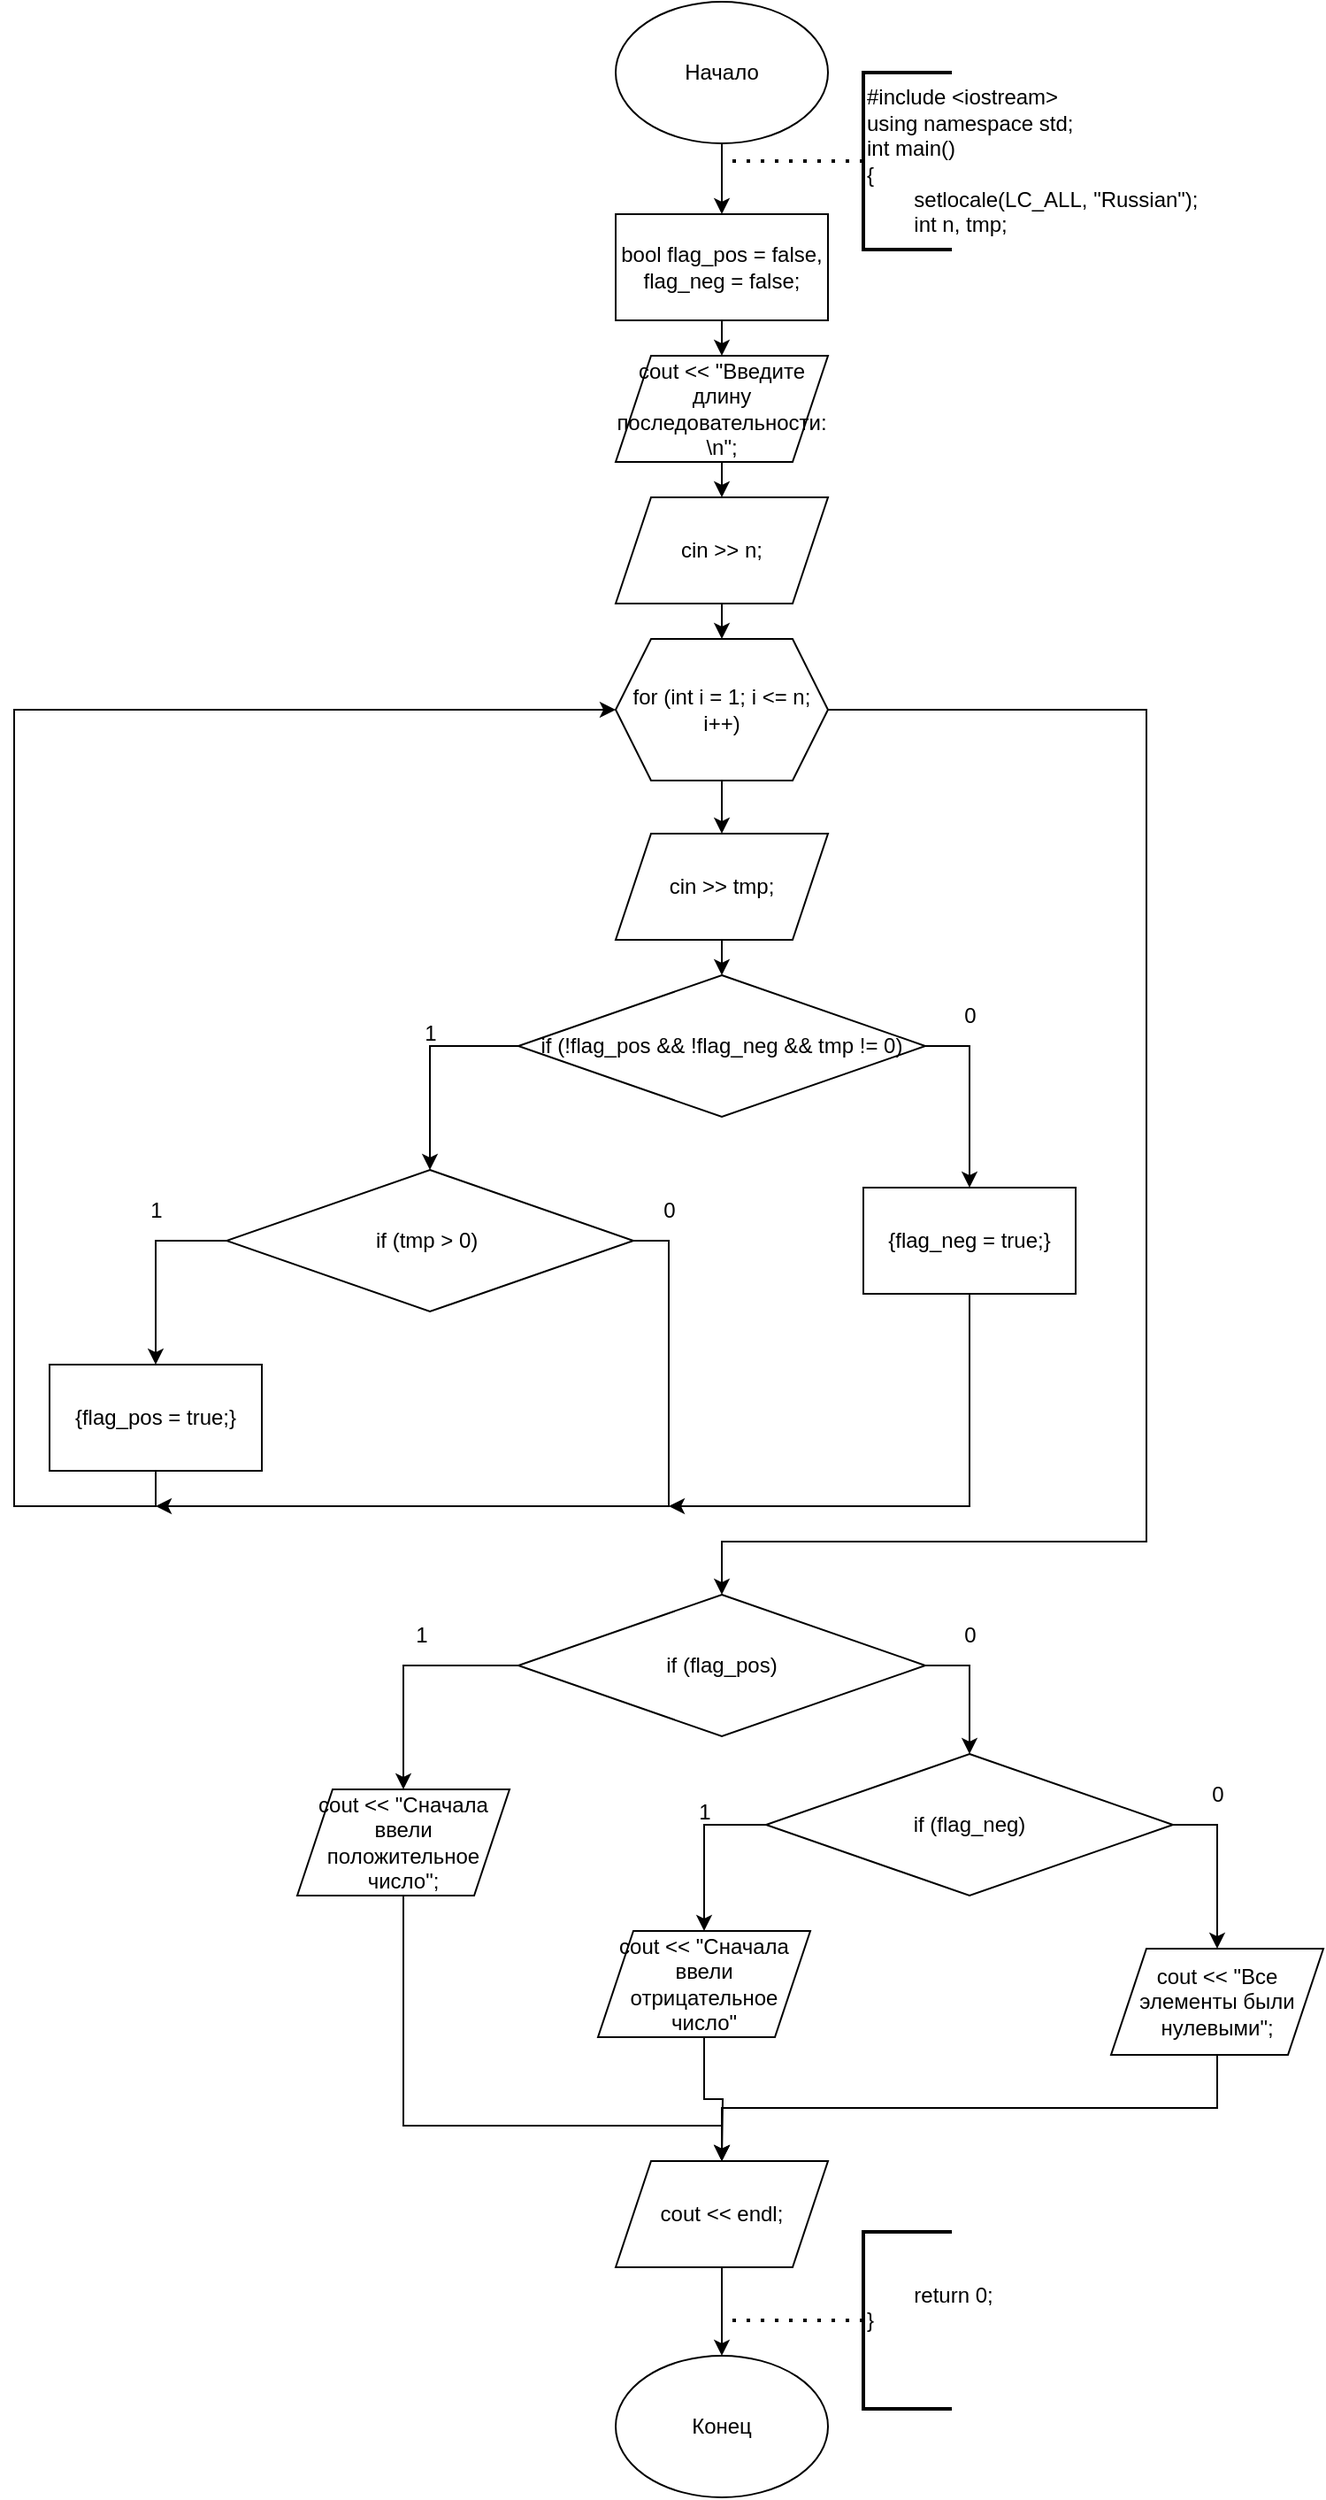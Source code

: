 <mxfile version="24.7.17">
  <diagram name="Страница — 1" id="kYXAjykHZ7thILa3HCrF">
    <mxGraphModel dx="1614" dy="1392" grid="1" gridSize="10" guides="1" tooltips="1" connect="1" arrows="1" fold="1" page="1" pageScale="1" pageWidth="827" pageHeight="1169" math="0" shadow="0">
      <root>
        <mxCell id="0" />
        <mxCell id="1" parent="0" />
        <mxCell id="JEXxJmJUqQq23T9oJtIg-4" style="edgeStyle=orthogonalEdgeStyle;rounded=0;orthogonalLoop=1;jettySize=auto;html=1;exitX=0.5;exitY=1;exitDx=0;exitDy=0;entryX=0.5;entryY=0;entryDx=0;entryDy=0;" edge="1" parent="1" source="JEXxJmJUqQq23T9oJtIg-2" target="JEXxJmJUqQq23T9oJtIg-3">
          <mxGeometry relative="1" as="geometry" />
        </mxCell>
        <mxCell id="JEXxJmJUqQq23T9oJtIg-2" value="Начало" style="ellipse;whiteSpace=wrap;html=1;" vertex="1" parent="1">
          <mxGeometry x="180" y="40" width="120" height="80" as="geometry" />
        </mxCell>
        <mxCell id="JEXxJmJUqQq23T9oJtIg-9" style="edgeStyle=orthogonalEdgeStyle;rounded=0;orthogonalLoop=1;jettySize=auto;html=1;exitX=0.5;exitY=1;exitDx=0;exitDy=0;entryX=0.5;entryY=0;entryDx=0;entryDy=0;" edge="1" parent="1" source="JEXxJmJUqQq23T9oJtIg-3" target="JEXxJmJUqQq23T9oJtIg-8">
          <mxGeometry relative="1" as="geometry" />
        </mxCell>
        <mxCell id="JEXxJmJUqQq23T9oJtIg-3" value="bool flag_pos = false, flag_neg = false;" style="rounded=0;whiteSpace=wrap;html=1;" vertex="1" parent="1">
          <mxGeometry x="180" y="160" width="120" height="60" as="geometry" />
        </mxCell>
        <mxCell id="JEXxJmJUqQq23T9oJtIg-6" value="&lt;div&gt;#include &amp;lt;iostream&amp;gt;&lt;/div&gt;&lt;div&gt;using namespace std;&lt;/div&gt;&lt;div&gt;int main()&lt;/div&gt;&lt;div&gt;{&lt;/div&gt;&lt;div&gt;&lt;span style=&quot;white-space-collapse: collapse;&quot;&gt;&lt;span style=&quot;white-space-collapse: preserve;&quot;&gt;&#x9;&lt;/span&gt;setlocale(LC_ALL, &quot;Russian&quot;);&lt;/span&gt;&lt;/div&gt;&lt;div&gt;&lt;span style=&quot;white-space-collapse: collapse;&quot;&gt;&lt;span style=&quot;white-space-collapse: preserve;&quot;&gt;&#x9;&lt;/span&gt;int n, tmp;&lt;/span&gt;&lt;/div&gt;" style="strokeWidth=2;html=1;shape=mxgraph.flowchart.annotation_1;align=left;pointerEvents=1;" vertex="1" parent="1">
          <mxGeometry x="320" y="80" width="50" height="100" as="geometry" />
        </mxCell>
        <mxCell id="JEXxJmJUqQq23T9oJtIg-7" value="" style="endArrow=none;dashed=1;html=1;dashPattern=1 3;strokeWidth=2;rounded=0;" edge="1" parent="1" source="JEXxJmJUqQq23T9oJtIg-6">
          <mxGeometry width="50" height="50" relative="1" as="geometry">
            <mxPoint x="240" y="350" as="sourcePoint" />
            <mxPoint x="240" y="130" as="targetPoint" />
          </mxGeometry>
        </mxCell>
        <mxCell id="JEXxJmJUqQq23T9oJtIg-11" style="edgeStyle=orthogonalEdgeStyle;rounded=0;orthogonalLoop=1;jettySize=auto;html=1;exitX=0.5;exitY=1;exitDx=0;exitDy=0;entryX=0.5;entryY=0;entryDx=0;entryDy=0;" edge="1" parent="1" source="JEXxJmJUqQq23T9oJtIg-8" target="JEXxJmJUqQq23T9oJtIg-10">
          <mxGeometry relative="1" as="geometry" />
        </mxCell>
        <mxCell id="JEXxJmJUqQq23T9oJtIg-8" value="cout &amp;lt;&amp;lt; &quot;Введите длину последовательности: \n&quot;;" style="shape=parallelogram;perimeter=parallelogramPerimeter;whiteSpace=wrap;html=1;fixedSize=1;" vertex="1" parent="1">
          <mxGeometry x="180" y="240" width="120" height="60" as="geometry" />
        </mxCell>
        <mxCell id="JEXxJmJUqQq23T9oJtIg-13" style="edgeStyle=orthogonalEdgeStyle;rounded=0;orthogonalLoop=1;jettySize=auto;html=1;exitX=0.5;exitY=1;exitDx=0;exitDy=0;entryX=0.5;entryY=0;entryDx=0;entryDy=0;" edge="1" parent="1" source="JEXxJmJUqQq23T9oJtIg-10" target="JEXxJmJUqQq23T9oJtIg-12">
          <mxGeometry relative="1" as="geometry" />
        </mxCell>
        <mxCell id="JEXxJmJUqQq23T9oJtIg-10" value="cin &amp;gt;&amp;gt; n;" style="shape=parallelogram;perimeter=parallelogramPerimeter;whiteSpace=wrap;html=1;fixedSize=1;" vertex="1" parent="1">
          <mxGeometry x="180" y="320" width="120" height="60" as="geometry" />
        </mxCell>
        <mxCell id="JEXxJmJUqQq23T9oJtIg-15" style="edgeStyle=orthogonalEdgeStyle;rounded=0;orthogonalLoop=1;jettySize=auto;html=1;exitX=0.5;exitY=1;exitDx=0;exitDy=0;entryX=0.5;entryY=0;entryDx=0;entryDy=0;" edge="1" parent="1" source="JEXxJmJUqQq23T9oJtIg-12" target="JEXxJmJUqQq23T9oJtIg-14">
          <mxGeometry relative="1" as="geometry" />
        </mxCell>
        <mxCell id="JEXxJmJUqQq23T9oJtIg-33" style="edgeStyle=orthogonalEdgeStyle;rounded=0;orthogonalLoop=1;jettySize=auto;html=1;exitX=1;exitY=0.5;exitDx=0;exitDy=0;" edge="1" parent="1" source="JEXxJmJUqQq23T9oJtIg-12" target="JEXxJmJUqQq23T9oJtIg-31">
          <mxGeometry relative="1" as="geometry">
            <Array as="points">
              <mxPoint x="480" y="440" />
              <mxPoint x="480" y="910" />
              <mxPoint x="240" y="910" />
            </Array>
          </mxGeometry>
        </mxCell>
        <mxCell id="JEXxJmJUqQq23T9oJtIg-12" value="for (int i = 1; i &amp;lt;= n; i++)" style="shape=hexagon;perimeter=hexagonPerimeter2;whiteSpace=wrap;html=1;fixedSize=1;" vertex="1" parent="1">
          <mxGeometry x="180" y="400" width="120" height="80" as="geometry" />
        </mxCell>
        <mxCell id="JEXxJmJUqQq23T9oJtIg-17" style="edgeStyle=orthogonalEdgeStyle;rounded=0;orthogonalLoop=1;jettySize=auto;html=1;exitX=0.5;exitY=1;exitDx=0;exitDy=0;entryX=0.5;entryY=0;entryDx=0;entryDy=0;" edge="1" parent="1" source="JEXxJmJUqQq23T9oJtIg-14" target="JEXxJmJUqQq23T9oJtIg-16">
          <mxGeometry relative="1" as="geometry" />
        </mxCell>
        <mxCell id="JEXxJmJUqQq23T9oJtIg-14" value="cin &amp;gt;&amp;gt; tmp;" style="shape=parallelogram;perimeter=parallelogramPerimeter;whiteSpace=wrap;html=1;fixedSize=1;" vertex="1" parent="1">
          <mxGeometry x="180" y="510" width="120" height="60" as="geometry" />
        </mxCell>
        <mxCell id="JEXxJmJUqQq23T9oJtIg-19" style="edgeStyle=orthogonalEdgeStyle;rounded=0;orthogonalLoop=1;jettySize=auto;html=1;exitX=0;exitY=0.5;exitDx=0;exitDy=0;entryX=0.5;entryY=0;entryDx=0;entryDy=0;" edge="1" parent="1" source="JEXxJmJUqQq23T9oJtIg-16" target="JEXxJmJUqQq23T9oJtIg-18">
          <mxGeometry relative="1" as="geometry" />
        </mxCell>
        <mxCell id="JEXxJmJUqQq23T9oJtIg-22" style="edgeStyle=orthogonalEdgeStyle;rounded=0;orthogonalLoop=1;jettySize=auto;html=1;exitX=1;exitY=0.5;exitDx=0;exitDy=0;" edge="1" parent="1" source="JEXxJmJUqQq23T9oJtIg-16" target="JEXxJmJUqQq23T9oJtIg-21">
          <mxGeometry relative="1" as="geometry" />
        </mxCell>
        <mxCell id="JEXxJmJUqQq23T9oJtIg-16" value="if (!flag_pos &amp;amp;&amp;amp; !flag_neg &amp;amp;&amp;amp; tmp != 0)" style="rhombus;whiteSpace=wrap;html=1;" vertex="1" parent="1">
          <mxGeometry x="125" y="590" width="230" height="80" as="geometry" />
        </mxCell>
        <mxCell id="JEXxJmJUqQq23T9oJtIg-25" style="edgeStyle=orthogonalEdgeStyle;rounded=0;orthogonalLoop=1;jettySize=auto;html=1;exitX=0;exitY=0.5;exitDx=0;exitDy=0;" edge="1" parent="1" source="JEXxJmJUqQq23T9oJtIg-18" target="JEXxJmJUqQq23T9oJtIg-24">
          <mxGeometry relative="1" as="geometry" />
        </mxCell>
        <mxCell id="JEXxJmJUqQq23T9oJtIg-28" style="edgeStyle=orthogonalEdgeStyle;rounded=0;orthogonalLoop=1;jettySize=auto;html=1;exitX=1;exitY=0.5;exitDx=0;exitDy=0;" edge="1" parent="1" source="JEXxJmJUqQq23T9oJtIg-18">
          <mxGeometry relative="1" as="geometry">
            <mxPoint x="-80" y="890" as="targetPoint" />
            <Array as="points">
              <mxPoint x="210" y="740" />
              <mxPoint x="210" y="890" />
            </Array>
          </mxGeometry>
        </mxCell>
        <mxCell id="JEXxJmJUqQq23T9oJtIg-18" value="if (tmp &amp;gt; 0)&amp;nbsp;" style="rhombus;whiteSpace=wrap;html=1;" vertex="1" parent="1">
          <mxGeometry x="-40" y="700" width="230" height="80" as="geometry" />
        </mxCell>
        <mxCell id="JEXxJmJUqQq23T9oJtIg-20" value="1&lt;div&gt;&lt;br&gt;&lt;/div&gt;" style="text;html=1;align=center;verticalAlign=middle;resizable=0;points=[];autosize=1;strokeColor=none;fillColor=none;" vertex="1" parent="1">
          <mxGeometry x="60" y="610" width="30" height="40" as="geometry" />
        </mxCell>
        <mxCell id="JEXxJmJUqQq23T9oJtIg-30" style="edgeStyle=orthogonalEdgeStyle;rounded=0;orthogonalLoop=1;jettySize=auto;html=1;exitX=0.5;exitY=1;exitDx=0;exitDy=0;" edge="1" parent="1" source="JEXxJmJUqQq23T9oJtIg-21">
          <mxGeometry relative="1" as="geometry">
            <mxPoint x="210" y="890" as="targetPoint" />
            <Array as="points">
              <mxPoint x="380" y="890" />
            </Array>
          </mxGeometry>
        </mxCell>
        <mxCell id="JEXxJmJUqQq23T9oJtIg-21" value="{flag_neg = true;}" style="rounded=0;whiteSpace=wrap;html=1;" vertex="1" parent="1">
          <mxGeometry x="320" y="710" width="120" height="60" as="geometry" />
        </mxCell>
        <mxCell id="JEXxJmJUqQq23T9oJtIg-23" value="0" style="text;html=1;align=center;verticalAlign=middle;resizable=0;points=[];autosize=1;strokeColor=none;fillColor=none;" vertex="1" parent="1">
          <mxGeometry x="365" y="598" width="30" height="30" as="geometry" />
        </mxCell>
        <mxCell id="JEXxJmJUqQq23T9oJtIg-27" style="edgeStyle=orthogonalEdgeStyle;rounded=0;orthogonalLoop=1;jettySize=auto;html=1;exitX=0.5;exitY=1;exitDx=0;exitDy=0;entryX=0;entryY=0.5;entryDx=0;entryDy=0;" edge="1" parent="1" source="JEXxJmJUqQq23T9oJtIg-24" target="JEXxJmJUqQq23T9oJtIg-12">
          <mxGeometry relative="1" as="geometry">
            <Array as="points">
              <mxPoint x="-80" y="890" />
              <mxPoint x="-160" y="890" />
              <mxPoint x="-160" y="440" />
            </Array>
          </mxGeometry>
        </mxCell>
        <mxCell id="JEXxJmJUqQq23T9oJtIg-24" value="{flag_pos = true;}" style="rounded=0;whiteSpace=wrap;html=1;" vertex="1" parent="1">
          <mxGeometry x="-140" y="810" width="120" height="60" as="geometry" />
        </mxCell>
        <mxCell id="JEXxJmJUqQq23T9oJtIg-26" value="1" style="text;html=1;align=center;verticalAlign=middle;resizable=0;points=[];autosize=1;strokeColor=none;fillColor=none;" vertex="1" parent="1">
          <mxGeometry x="-95" y="708" width="30" height="30" as="geometry" />
        </mxCell>
        <mxCell id="JEXxJmJUqQq23T9oJtIg-29" value="0" style="text;html=1;align=center;verticalAlign=middle;resizable=0;points=[];autosize=1;strokeColor=none;fillColor=none;" vertex="1" parent="1">
          <mxGeometry x="195" y="708" width="30" height="30" as="geometry" />
        </mxCell>
        <mxCell id="JEXxJmJUqQq23T9oJtIg-36" style="edgeStyle=orthogonalEdgeStyle;rounded=0;orthogonalLoop=1;jettySize=auto;html=1;exitX=0;exitY=0.5;exitDx=0;exitDy=0;entryX=0.5;entryY=0;entryDx=0;entryDy=0;" edge="1" parent="1" source="JEXxJmJUqQq23T9oJtIg-31" target="JEXxJmJUqQq23T9oJtIg-34">
          <mxGeometry relative="1" as="geometry" />
        </mxCell>
        <mxCell id="JEXxJmJUqQq23T9oJtIg-39" style="edgeStyle=orthogonalEdgeStyle;rounded=0;orthogonalLoop=1;jettySize=auto;html=1;exitX=1;exitY=0.5;exitDx=0;exitDy=0;entryX=0.5;entryY=0;entryDx=0;entryDy=0;" edge="1" parent="1" source="JEXxJmJUqQq23T9oJtIg-31" target="JEXxJmJUqQq23T9oJtIg-38">
          <mxGeometry relative="1" as="geometry" />
        </mxCell>
        <mxCell id="JEXxJmJUqQq23T9oJtIg-31" value="if (flag_pos)" style="rhombus;whiteSpace=wrap;html=1;" vertex="1" parent="1">
          <mxGeometry x="125" y="940" width="230" height="80" as="geometry" />
        </mxCell>
        <mxCell id="JEXxJmJUqQq23T9oJtIg-48" style="edgeStyle=orthogonalEdgeStyle;rounded=0;orthogonalLoop=1;jettySize=auto;html=1;exitX=0.5;exitY=1;exitDx=0;exitDy=0;" edge="1" parent="1" source="JEXxJmJUqQq23T9oJtIg-34" target="JEXxJmJUqQq23T9oJtIg-47">
          <mxGeometry relative="1" as="geometry">
            <Array as="points">
              <mxPoint x="60" y="1240" />
              <mxPoint x="240" y="1240" />
            </Array>
          </mxGeometry>
        </mxCell>
        <mxCell id="JEXxJmJUqQq23T9oJtIg-34" value="cout &amp;lt;&amp;lt; &quot;Сначала ввели положительное число&quot;;" style="shape=parallelogram;perimeter=parallelogramPerimeter;whiteSpace=wrap;html=1;fixedSize=1;" vertex="1" parent="1">
          <mxGeometry y="1050" width="120" height="60" as="geometry" />
        </mxCell>
        <mxCell id="JEXxJmJUqQq23T9oJtIg-37" value="1" style="text;html=1;align=center;verticalAlign=middle;resizable=0;points=[];autosize=1;strokeColor=none;fillColor=none;" vertex="1" parent="1">
          <mxGeometry x="55" y="948" width="30" height="30" as="geometry" />
        </mxCell>
        <mxCell id="JEXxJmJUqQq23T9oJtIg-42" style="edgeStyle=orthogonalEdgeStyle;rounded=0;orthogonalLoop=1;jettySize=auto;html=1;exitX=0;exitY=0.5;exitDx=0;exitDy=0;entryX=0.5;entryY=0;entryDx=0;entryDy=0;" edge="1" parent="1" source="JEXxJmJUqQq23T9oJtIg-38" target="JEXxJmJUqQq23T9oJtIg-41">
          <mxGeometry relative="1" as="geometry" />
        </mxCell>
        <mxCell id="JEXxJmJUqQq23T9oJtIg-45" style="edgeStyle=orthogonalEdgeStyle;rounded=0;orthogonalLoop=1;jettySize=auto;html=1;exitX=1;exitY=0.5;exitDx=0;exitDy=0;" edge="1" parent="1" source="JEXxJmJUqQq23T9oJtIg-38" target="JEXxJmJUqQq23T9oJtIg-44">
          <mxGeometry relative="1" as="geometry" />
        </mxCell>
        <mxCell id="JEXxJmJUqQq23T9oJtIg-38" value="if (flag_neg)" style="rhombus;whiteSpace=wrap;html=1;" vertex="1" parent="1">
          <mxGeometry x="265" y="1030" width="230" height="80" as="geometry" />
        </mxCell>
        <mxCell id="JEXxJmJUqQq23T9oJtIg-40" value="0" style="text;html=1;align=center;verticalAlign=middle;resizable=0;points=[];autosize=1;strokeColor=none;fillColor=none;" vertex="1" parent="1">
          <mxGeometry x="365" y="948" width="30" height="30" as="geometry" />
        </mxCell>
        <mxCell id="JEXxJmJUqQq23T9oJtIg-49" style="edgeStyle=orthogonalEdgeStyle;rounded=0;orthogonalLoop=1;jettySize=auto;html=1;exitX=0.5;exitY=1;exitDx=0;exitDy=0;" edge="1" parent="1" source="JEXxJmJUqQq23T9oJtIg-41">
          <mxGeometry relative="1" as="geometry">
            <mxPoint x="240.0" y="1260" as="targetPoint" />
          </mxGeometry>
        </mxCell>
        <mxCell id="JEXxJmJUqQq23T9oJtIg-41" value="cout &amp;lt;&amp;lt; &quot;Сначала ввели отрицательное число&quot;" style="shape=parallelogram;perimeter=parallelogramPerimeter;whiteSpace=wrap;html=1;fixedSize=1;" vertex="1" parent="1">
          <mxGeometry x="170" y="1130" width="120" height="60" as="geometry" />
        </mxCell>
        <mxCell id="JEXxJmJUqQq23T9oJtIg-43" value="1" style="text;html=1;align=center;verticalAlign=middle;resizable=0;points=[];autosize=1;strokeColor=none;fillColor=none;" vertex="1" parent="1">
          <mxGeometry x="215" y="1048" width="30" height="30" as="geometry" />
        </mxCell>
        <mxCell id="JEXxJmJUqQq23T9oJtIg-51" style="edgeStyle=orthogonalEdgeStyle;rounded=0;orthogonalLoop=1;jettySize=auto;html=1;exitX=0.5;exitY=1;exitDx=0;exitDy=0;entryX=0.5;entryY=0;entryDx=0;entryDy=0;" edge="1" parent="1" source="JEXxJmJUqQq23T9oJtIg-44" target="JEXxJmJUqQq23T9oJtIg-47">
          <mxGeometry relative="1" as="geometry" />
        </mxCell>
        <mxCell id="JEXxJmJUqQq23T9oJtIg-44" value="cout &amp;lt;&amp;lt; &quot;Все элементы были нулевыми&quot;;" style="shape=parallelogram;perimeter=parallelogramPerimeter;whiteSpace=wrap;html=1;fixedSize=1;" vertex="1" parent="1">
          <mxGeometry x="460" y="1140" width="120" height="60" as="geometry" />
        </mxCell>
        <mxCell id="JEXxJmJUqQq23T9oJtIg-46" value="0" style="text;html=1;align=center;verticalAlign=middle;resizable=0;points=[];autosize=1;strokeColor=none;fillColor=none;" vertex="1" parent="1">
          <mxGeometry x="505" y="1038" width="30" height="30" as="geometry" />
        </mxCell>
        <mxCell id="JEXxJmJUqQq23T9oJtIg-53" style="edgeStyle=orthogonalEdgeStyle;rounded=0;orthogonalLoop=1;jettySize=auto;html=1;exitX=0.5;exitY=1;exitDx=0;exitDy=0;entryX=0.5;entryY=0;entryDx=0;entryDy=0;" edge="1" parent="1" source="JEXxJmJUqQq23T9oJtIg-47" target="JEXxJmJUqQq23T9oJtIg-52">
          <mxGeometry relative="1" as="geometry" />
        </mxCell>
        <mxCell id="JEXxJmJUqQq23T9oJtIg-47" value="cout &amp;lt;&amp;lt; endl;" style="shape=parallelogram;perimeter=parallelogramPerimeter;whiteSpace=wrap;html=1;fixedSize=1;" vertex="1" parent="1">
          <mxGeometry x="180" y="1260" width="120" height="60" as="geometry" />
        </mxCell>
        <mxCell id="JEXxJmJUqQq23T9oJtIg-52" value="Конец" style="ellipse;whiteSpace=wrap;html=1;" vertex="1" parent="1">
          <mxGeometry x="180" y="1370" width="120" height="80" as="geometry" />
        </mxCell>
        <mxCell id="JEXxJmJUqQq23T9oJtIg-54" value="&lt;div&gt;&lt;span style=&quot;white-space-collapse: collapse;&quot;&gt;&lt;span style=&quot;white-space-collapse: preserve;&quot;&gt;&#x9;&lt;/span&gt;return 0;&lt;/span&gt;&lt;/div&gt;&lt;div&gt;}&lt;/div&gt;&lt;div&gt;&lt;br&gt;&lt;/div&gt;" style="strokeWidth=2;html=1;shape=mxgraph.flowchart.annotation_1;align=left;pointerEvents=1;" vertex="1" parent="1">
          <mxGeometry x="320" y="1300" width="50" height="100" as="geometry" />
        </mxCell>
        <mxCell id="JEXxJmJUqQq23T9oJtIg-55" value="" style="endArrow=none;dashed=1;html=1;dashPattern=1 3;strokeWidth=2;rounded=0;" edge="1" parent="1" source="JEXxJmJUqQq23T9oJtIg-54">
          <mxGeometry width="50" height="50" relative="1" as="geometry">
            <mxPoint x="250" y="360" as="sourcePoint" />
            <mxPoint x="240" y="1350" as="targetPoint" />
          </mxGeometry>
        </mxCell>
      </root>
    </mxGraphModel>
  </diagram>
</mxfile>
